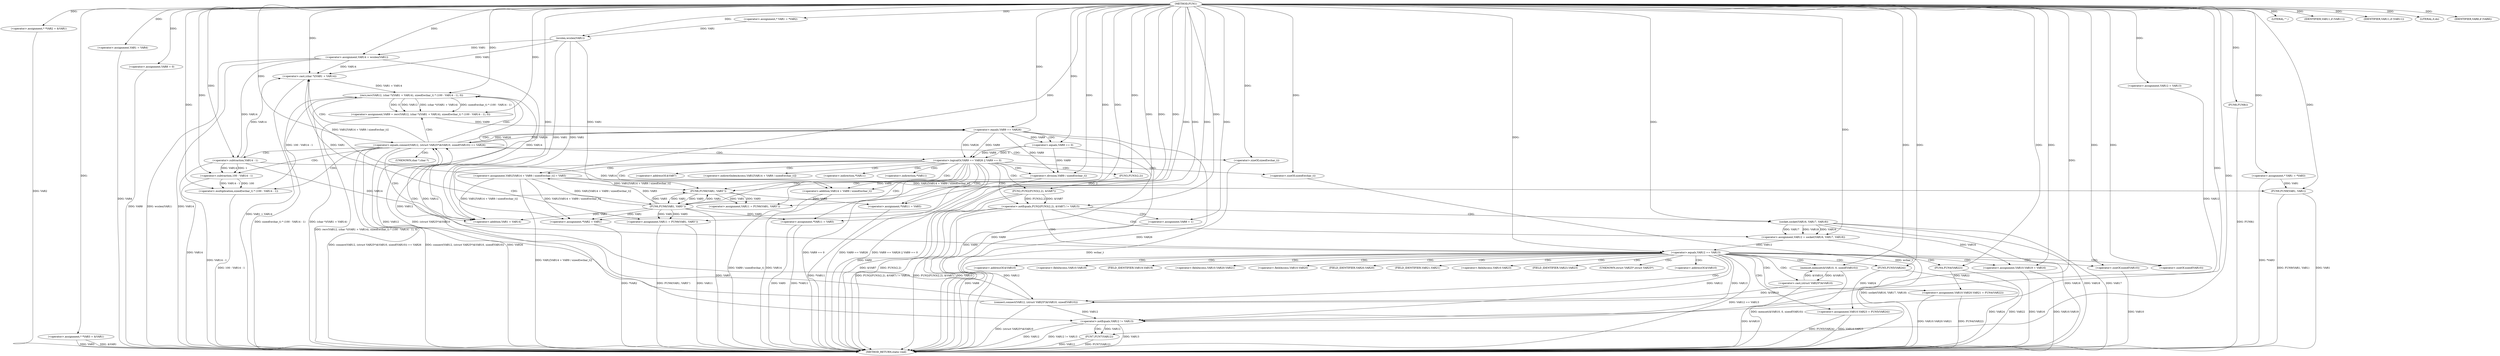 digraph FUN1 {  
"1000100" [label = "(METHOD,FUN1)" ]
"1000294" [label = "(METHOD_RETURN,static void)" ]
"1000104" [label = "(<operator>.assignment,* *VAR2 = &VAR1)" ]
"1000109" [label = "(<operator>.assignment,* *VAR3 = &VAR1)" ]
"1000113" [label = "(LITERAL,\"\",)" ]
"1000114" [label = "(<operator>.assignment,VAR1 = VAR4)" ]
"1000119" [label = "(<operator>.assignment,* VAR1 = *VAR2)" ]
"1000126" [label = "(<operator>.assignment,VAR8 = 0)" ]
"1000133" [label = "(<operator>.assignment,VAR12 = VAR13)" ]
"1000137" [label = "(<operator>.assignment,VAR14 = wcslen(VAR1))" ]
"1000139" [label = "(wcslen,wcslen(VAR1))" ]
"1000144" [label = "(<operator>.notEquals,FUN2(FUN3(2,2), &VAR7) != VAR15)" ]
"1000145" [label = "(FUN2,FUN2(FUN3(2,2), &VAR7))" ]
"1000146" [label = "(FUN3,FUN3(2,2))" ]
"1000154" [label = "(<operator>.assignment,VAR8 = 1)" ]
"1000157" [label = "(<operator>.assignment,VAR12 = socket(VAR16, VAR17, VAR18))" ]
"1000159" [label = "(socket,socket(VAR16, VAR17, VAR18))" ]
"1000164" [label = "(<operator>.equals,VAR12 == VAR13)" ]
"1000169" [label = "(memset,memset(&VAR10, 0, sizeof(VAR10)))" ]
"1000173" [label = "(<operator>.sizeOf,sizeof(VAR10))" ]
"1000175" [label = "(<operator>.assignment,VAR10.VAR19 = VAR16)" ]
"1000180" [label = "(<operator>.assignment,VAR10.VAR20.VAR21 = FUN4(VAR22))" ]
"1000186" [label = "(FUN4,FUN4(VAR22))" ]
"1000188" [label = "(<operator>.assignment,VAR10.VAR23 = FUN5(VAR24))" ]
"1000192" [label = "(FUN5,FUN5(VAR24))" ]
"1000195" [label = "(<operator>.equals,connect(VAR12, (struct VAR25*)&VAR10, sizeof(VAR10)) == VAR26)" ]
"1000196" [label = "(connect,connect(VAR12, (struct VAR25*)&VAR10, sizeof(VAR10)))" ]
"1000198" [label = "(<operator>.cast,(struct VAR25*)&VAR10)" ]
"1000202" [label = "(<operator>.sizeOf,sizeof(VAR10))" ]
"1000207" [label = "(<operator>.assignment,VAR9 = recv(VAR12, (char *)(VAR1 + VAR14), sizeof(wchar_t) * (100 - VAR14 - 1), 0))" ]
"1000209" [label = "(recv,recv(VAR12, (char *)(VAR1 + VAR14), sizeof(wchar_t) * (100 - VAR14 - 1), 0))" ]
"1000211" [label = "(<operator>.cast,(char *)(VAR1 + VAR14))" ]
"1000213" [label = "(<operator>.addition,VAR1 + VAR14)" ]
"1000216" [label = "(<operator>.multiplication,sizeof(wchar_t) * (100 - VAR14 - 1))" ]
"1000217" [label = "(<operator>.sizeOf,sizeof(wchar_t))" ]
"1000219" [label = "(<operator>.subtraction,100 - VAR14 - 1)" ]
"1000221" [label = "(<operator>.subtraction,VAR14 - 1)" ]
"1000226" [label = "(<operator>.logicalOr,VAR9 == VAR26 || VAR9 == 0)" ]
"1000227" [label = "(<operator>.equals,VAR9 == VAR26)" ]
"1000230" [label = "(<operator>.equals,VAR9 == 0)" ]
"1000235" [label = "(<operator>.assignment,VAR1[VAR14 + VAR9 / sizeof(wchar_t)] = VAR5)" ]
"1000238" [label = "(<operator>.addition,VAR14 + VAR9 / sizeof(wchar_t))" ]
"1000240" [label = "(<operator>.division,VAR9 / sizeof(wchar_t))" ]
"1000242" [label = "(<operator>.sizeOf,sizeof(wchar_t))" ]
"1000245" [label = "(<operator>.assignment,VAR11 = FUN6(VAR1, VAR5''))" ]
"1000247" [label = "(FUN6,FUN6(VAR1, VAR5''))" ]
"1000251" [label = "(IDENTIFIER,VAR11,if (VAR11))" ]
"1000253" [label = "(<operator>.assignment,*VAR11 = VAR5)" ]
"1000257" [label = "(<operator>.assignment,VAR11 = FUN6(VAR1, VAR5''))" ]
"1000259" [label = "(FUN6,FUN6(VAR1, VAR5''))" ]
"1000263" [label = "(IDENTIFIER,VAR11,if (VAR11))" ]
"1000265" [label = "(<operator>.assignment,*VAR11 = VAR5)" ]
"1000269" [label = "(LITERAL,0,do)" ]
"1000271" [label = "(<operator>.notEquals,VAR12 != VAR13)" ]
"1000275" [label = "(FUN7,FUN7(VAR12))" ]
"1000278" [label = "(IDENTIFIER,VAR8,if (VAR8))" ]
"1000280" [label = "(FUN8,FUN8())" ]
"1000281" [label = "(<operator>.assignment,*VAR2 = VAR1)" ]
"1000287" [label = "(<operator>.assignment,* VAR1 = *VAR3)" ]
"1000291" [label = "(FUN9,FUN9(VAR1, VAR1))" ]
"1000149" [label = "(<operator>.addressOf,&VAR7)" ]
"1000170" [label = "(<operator>.addressOf,&VAR10)" ]
"1000176" [label = "(<operator>.fieldAccess,VAR10.VAR19)" ]
"1000178" [label = "(FIELD_IDENTIFIER,VAR19,VAR19)" ]
"1000181" [label = "(<operator>.fieldAccess,VAR10.VAR20.VAR21)" ]
"1000182" [label = "(<operator>.fieldAccess,VAR10.VAR20)" ]
"1000184" [label = "(FIELD_IDENTIFIER,VAR20,VAR20)" ]
"1000185" [label = "(FIELD_IDENTIFIER,VAR21,VAR21)" ]
"1000189" [label = "(<operator>.fieldAccess,VAR10.VAR23)" ]
"1000191" [label = "(FIELD_IDENTIFIER,VAR23,VAR23)" ]
"1000199" [label = "(UNKNOWN,struct VAR25*,struct VAR25*)" ]
"1000200" [label = "(<operator>.addressOf,&VAR10)" ]
"1000212" [label = "(UNKNOWN,char *,char *)" ]
"1000236" [label = "(<operator>.indirectIndexAccess,VAR1[VAR14 + VAR9 / sizeof(wchar_t)])" ]
"1000254" [label = "(<operator>.indirection,*VAR11)" ]
"1000266" [label = "(<operator>.indirection,*VAR11)" ]
  "1000186" -> "1000294"  [ label = "DDG: VAR22"] 
  "1000137" -> "1000294"  [ label = "DDG: wcslen(VAR1)"] 
  "1000180" -> "1000294"  [ label = "DDG: VAR10.VAR20.VAR21"] 
  "1000230" -> "1000294"  [ label = "DDG: VAR9"] 
  "1000271" -> "1000294"  [ label = "DDG: VAR13"] 
  "1000257" -> "1000294"  [ label = "DDG: FUN6(VAR1, VAR5'')"] 
  "1000157" -> "1000294"  [ label = "DDG: socket(VAR16, VAR17, VAR18)"] 
  "1000164" -> "1000294"  [ label = "DDG: VAR12 == VAR13"] 
  "1000180" -> "1000294"  [ label = "DDG: FUN4(VAR22)"] 
  "1000291" -> "1000294"  [ label = "DDG: FUN9(VAR1, VAR1)"] 
  "1000219" -> "1000294"  [ label = "DDG: VAR14 - 1"] 
  "1000226" -> "1000294"  [ label = "DDG: VAR9 == VAR26"] 
  "1000291" -> "1000294"  [ label = "DDG: VAR1"] 
  "1000207" -> "1000294"  [ label = "DDG: recv(VAR12, (char *)(VAR1 + VAR14), sizeof(wchar_t) * (100 - VAR14 - 1), 0)"] 
  "1000281" -> "1000294"  [ label = "DDG: *VAR2"] 
  "1000235" -> "1000294"  [ label = "DDG: VAR1[VAR14 + VAR9 / sizeof(wchar_t)]"] 
  "1000144" -> "1000294"  [ label = "DDG: VAR15"] 
  "1000238" -> "1000294"  [ label = "DDG: VAR14"] 
  "1000275" -> "1000294"  [ label = "DDG: FUN7(VAR12)"] 
  "1000169" -> "1000294"  [ label = "DDG: memset(&VAR10, 0, sizeof(VAR10))"] 
  "1000280" -> "1000294"  [ label = "DDG: FUN8()"] 
  "1000198" -> "1000294"  [ label = "DDG: &VAR10"] 
  "1000209" -> "1000294"  [ label = "DDG: sizeof(wchar_t) * (100 - VAR14 - 1)"] 
  "1000175" -> "1000294"  [ label = "DDG: VAR16"] 
  "1000104" -> "1000294"  [ label = "DDG: VAR2"] 
  "1000226" -> "1000294"  [ label = "DDG: VAR9 == VAR26 || VAR9 == 0"] 
  "1000216" -> "1000294"  [ label = "DDG: 100 - VAR14 - 1"] 
  "1000238" -> "1000294"  [ label = "DDG: VAR9 / sizeof(wchar_t)"] 
  "1000159" -> "1000294"  [ label = "DDG: VAR16"] 
  "1000227" -> "1000294"  [ label = "DDG: VAR9"] 
  "1000253" -> "1000294"  [ label = "DDG: *VAR11"] 
  "1000188" -> "1000294"  [ label = "DDG: VAR10.VAR23"] 
  "1000195" -> "1000294"  [ label = "DDG: connect(VAR12, (struct VAR25*)&VAR10, sizeof(VAR10)) == VAR26"] 
  "1000265" -> "1000294"  [ label = "DDG: VAR5"] 
  "1000227" -> "1000294"  [ label = "DDG: VAR26"] 
  "1000154" -> "1000294"  [ label = "DDG: VAR8"] 
  "1000144" -> "1000294"  [ label = "DDG: FUN2(FUN3(2,2), &VAR7) != VAR15"] 
  "1000287" -> "1000294"  [ label = "DDG: *VAR3"] 
  "1000217" -> "1000294"  [ label = "DDG: wchar_t"] 
  "1000202" -> "1000294"  [ label = "DDG: VAR10"] 
  "1000221" -> "1000294"  [ label = "DDG: VAR14"] 
  "1000145" -> "1000294"  [ label = "DDG: &VAR7"] 
  "1000257" -> "1000294"  [ label = "DDG: VAR11"] 
  "1000175" -> "1000294"  [ label = "DDG: VAR10.VAR19"] 
  "1000126" -> "1000294"  [ label = "DDG: VAR8"] 
  "1000265" -> "1000294"  [ label = "DDG: *VAR11"] 
  "1000275" -> "1000294"  [ label = "DDG: VAR12"] 
  "1000211" -> "1000294"  [ label = "DDG: VAR1 + VAR14"] 
  "1000192" -> "1000294"  [ label = "DDG: VAR24"] 
  "1000209" -> "1000294"  [ label = "DDG: (char *)(VAR1 + VAR14)"] 
  "1000109" -> "1000294"  [ label = "DDG: VAR3"] 
  "1000226" -> "1000294"  [ label = "DDG: VAR9 == 0"] 
  "1000144" -> "1000294"  [ label = "DDG: FUN2(FUN3(2,2), &VAR7)"] 
  "1000259" -> "1000294"  [ label = "DDG: VAR5"] 
  "1000271" -> "1000294"  [ label = "DDG: VAR12"] 
  "1000137" -> "1000294"  [ label = "DDG: VAR14"] 
  "1000195" -> "1000294"  [ label = "DDG: connect(VAR12, (struct VAR25*)&VAR10, sizeof(VAR10))"] 
  "1000159" -> "1000294"  [ label = "DDG: VAR18"] 
  "1000145" -> "1000294"  [ label = "DDG: FUN3(2,2)"] 
  "1000240" -> "1000294"  [ label = "DDG: VAR9"] 
  "1000271" -> "1000294"  [ label = "DDG: VAR12 != VAR13"] 
  "1000114" -> "1000294"  [ label = "DDG: VAR4"] 
  "1000188" -> "1000294"  [ label = "DDG: FUN5(VAR24)"] 
  "1000109" -> "1000294"  [ label = "DDG: &VAR1"] 
  "1000159" -> "1000294"  [ label = "DDG: VAR17"] 
  "1000242" -> "1000294"  [ label = "DDG: wchar_t"] 
  "1000195" -> "1000294"  [ label = "DDG: VAR26"] 
  "1000196" -> "1000294"  [ label = "DDG: (struct VAR25*)&VAR10"] 
  "1000100" -> "1000104"  [ label = "DDG: "] 
  "1000100" -> "1000109"  [ label = "DDG: "] 
  "1000100" -> "1000113"  [ label = "DDG: "] 
  "1000100" -> "1000114"  [ label = "DDG: "] 
  "1000100" -> "1000119"  [ label = "DDG: "] 
  "1000100" -> "1000126"  [ label = "DDG: "] 
  "1000100" -> "1000133"  [ label = "DDG: "] 
  "1000139" -> "1000137"  [ label = "DDG: VAR1"] 
  "1000100" -> "1000137"  [ label = "DDG: "] 
  "1000119" -> "1000139"  [ label = "DDG: VAR1"] 
  "1000100" -> "1000139"  [ label = "DDG: "] 
  "1000145" -> "1000144"  [ label = "DDG: FUN3(2,2)"] 
  "1000145" -> "1000144"  [ label = "DDG: &VAR7"] 
  "1000146" -> "1000145"  [ label = "DDG: 2"] 
  "1000100" -> "1000146"  [ label = "DDG: "] 
  "1000100" -> "1000144"  [ label = "DDG: "] 
  "1000100" -> "1000154"  [ label = "DDG: "] 
  "1000159" -> "1000157"  [ label = "DDG: VAR16"] 
  "1000159" -> "1000157"  [ label = "DDG: VAR17"] 
  "1000159" -> "1000157"  [ label = "DDG: VAR18"] 
  "1000100" -> "1000157"  [ label = "DDG: "] 
  "1000100" -> "1000159"  [ label = "DDG: "] 
  "1000157" -> "1000164"  [ label = "DDG: VAR12"] 
  "1000100" -> "1000164"  [ label = "DDG: "] 
  "1000198" -> "1000169"  [ label = "DDG: &VAR10"] 
  "1000100" -> "1000169"  [ label = "DDG: "] 
  "1000100" -> "1000173"  [ label = "DDG: "] 
  "1000159" -> "1000175"  [ label = "DDG: VAR16"] 
  "1000100" -> "1000175"  [ label = "DDG: "] 
  "1000186" -> "1000180"  [ label = "DDG: VAR22"] 
  "1000100" -> "1000186"  [ label = "DDG: "] 
  "1000192" -> "1000188"  [ label = "DDG: VAR24"] 
  "1000100" -> "1000192"  [ label = "DDG: "] 
  "1000196" -> "1000195"  [ label = "DDG: VAR12"] 
  "1000196" -> "1000195"  [ label = "DDG: (struct VAR25*)&VAR10"] 
  "1000164" -> "1000196"  [ label = "DDG: VAR12"] 
  "1000100" -> "1000196"  [ label = "DDG: "] 
  "1000198" -> "1000196"  [ label = "DDG: &VAR10"] 
  "1000169" -> "1000198"  [ label = "DDG: &VAR10"] 
  "1000100" -> "1000202"  [ label = "DDG: "] 
  "1000227" -> "1000195"  [ label = "DDG: VAR26"] 
  "1000100" -> "1000195"  [ label = "DDG: "] 
  "1000209" -> "1000207"  [ label = "DDG: VAR12"] 
  "1000209" -> "1000207"  [ label = "DDG: (char *)(VAR1 + VAR14)"] 
  "1000209" -> "1000207"  [ label = "DDG: sizeof(wchar_t) * (100 - VAR14 - 1)"] 
  "1000209" -> "1000207"  [ label = "DDG: 0"] 
  "1000100" -> "1000207"  [ label = "DDG: "] 
  "1000196" -> "1000209"  [ label = "DDG: VAR12"] 
  "1000100" -> "1000209"  [ label = "DDG: "] 
  "1000211" -> "1000209"  [ label = "DDG: VAR1 + VAR14"] 
  "1000259" -> "1000211"  [ label = "DDG: VAR1"] 
  "1000235" -> "1000211"  [ label = "DDG: VAR1[VAR14 + VAR9 / sizeof(wchar_t)]"] 
  "1000139" -> "1000211"  [ label = "DDG: VAR1"] 
  "1000100" -> "1000211"  [ label = "DDG: "] 
  "1000137" -> "1000211"  [ label = "DDG: VAR14"] 
  "1000221" -> "1000211"  [ label = "DDG: VAR14"] 
  "1000259" -> "1000213"  [ label = "DDG: VAR1"] 
  "1000235" -> "1000213"  [ label = "DDG: VAR1[VAR14 + VAR9 / sizeof(wchar_t)]"] 
  "1000139" -> "1000213"  [ label = "DDG: VAR1"] 
  "1000100" -> "1000213"  [ label = "DDG: "] 
  "1000137" -> "1000213"  [ label = "DDG: VAR14"] 
  "1000221" -> "1000213"  [ label = "DDG: VAR14"] 
  "1000216" -> "1000209"  [ label = "DDG: 100 - VAR14 - 1"] 
  "1000100" -> "1000216"  [ label = "DDG: "] 
  "1000100" -> "1000217"  [ label = "DDG: "] 
  "1000219" -> "1000216"  [ label = "DDG: 100"] 
  "1000219" -> "1000216"  [ label = "DDG: VAR14 - 1"] 
  "1000100" -> "1000219"  [ label = "DDG: "] 
  "1000221" -> "1000219"  [ label = "DDG: VAR14"] 
  "1000221" -> "1000219"  [ label = "DDG: 1"] 
  "1000100" -> "1000221"  [ label = "DDG: "] 
  "1000137" -> "1000221"  [ label = "DDG: VAR14"] 
  "1000227" -> "1000226"  [ label = "DDG: VAR9"] 
  "1000227" -> "1000226"  [ label = "DDG: VAR26"] 
  "1000207" -> "1000227"  [ label = "DDG: VAR9"] 
  "1000100" -> "1000227"  [ label = "DDG: "] 
  "1000195" -> "1000227"  [ label = "DDG: VAR26"] 
  "1000230" -> "1000226"  [ label = "DDG: VAR9"] 
  "1000230" -> "1000226"  [ label = "DDG: 0"] 
  "1000227" -> "1000230"  [ label = "DDG: VAR9"] 
  "1000100" -> "1000230"  [ label = "DDG: "] 
  "1000259" -> "1000235"  [ label = "DDG: VAR5"] 
  "1000100" -> "1000235"  [ label = "DDG: "] 
  "1000221" -> "1000238"  [ label = "DDG: VAR14"] 
  "1000100" -> "1000238"  [ label = "DDG: "] 
  "1000240" -> "1000238"  [ label = "DDG: VAR9"] 
  "1000227" -> "1000240"  [ label = "DDG: VAR9"] 
  "1000230" -> "1000240"  [ label = "DDG: VAR9"] 
  "1000100" -> "1000240"  [ label = "DDG: "] 
  "1000100" -> "1000242"  [ label = "DDG: "] 
  "1000247" -> "1000245"  [ label = "DDG: VAR1"] 
  "1000247" -> "1000245"  [ label = "DDG: VAR5"] 
  "1000100" -> "1000245"  [ label = "DDG: "] 
  "1000235" -> "1000247"  [ label = "DDG: VAR1[VAR14 + VAR9 / sizeof(wchar_t)]"] 
  "1000100" -> "1000247"  [ label = "DDG: "] 
  "1000259" -> "1000247"  [ label = "DDG: VAR1"] 
  "1000139" -> "1000247"  [ label = "DDG: VAR1"] 
  "1000259" -> "1000247"  [ label = "DDG: VAR5"] 
  "1000100" -> "1000251"  [ label = "DDG: "] 
  "1000247" -> "1000253"  [ label = "DDG: VAR5"] 
  "1000100" -> "1000253"  [ label = "DDG: "] 
  "1000259" -> "1000257"  [ label = "DDG: VAR1"] 
  "1000259" -> "1000257"  [ label = "DDG: VAR5"] 
  "1000100" -> "1000257"  [ label = "DDG: "] 
  "1000247" -> "1000259"  [ label = "DDG: VAR1"] 
  "1000235" -> "1000259"  [ label = "DDG: VAR1[VAR14 + VAR9 / sizeof(wchar_t)]"] 
  "1000100" -> "1000259"  [ label = "DDG: "] 
  "1000247" -> "1000259"  [ label = "DDG: VAR5"] 
  "1000100" -> "1000263"  [ label = "DDG: "] 
  "1000259" -> "1000265"  [ label = "DDG: VAR5"] 
  "1000100" -> "1000265"  [ label = "DDG: "] 
  "1000100" -> "1000269"  [ label = "DDG: "] 
  "1000209" -> "1000271"  [ label = "DDG: VAR12"] 
  "1000133" -> "1000271"  [ label = "DDG: VAR12"] 
  "1000196" -> "1000271"  [ label = "DDG: VAR12"] 
  "1000164" -> "1000271"  [ label = "DDG: VAR12"] 
  "1000100" -> "1000271"  [ label = "DDG: "] 
  "1000164" -> "1000271"  [ label = "DDG: VAR13"] 
  "1000271" -> "1000275"  [ label = "DDG: VAR12"] 
  "1000100" -> "1000275"  [ label = "DDG: "] 
  "1000100" -> "1000278"  [ label = "DDG: "] 
  "1000100" -> "1000280"  [ label = "DDG: "] 
  "1000259" -> "1000281"  [ label = "DDG: VAR1"] 
  "1000235" -> "1000281"  [ label = "DDG: VAR1[VAR14 + VAR9 / sizeof(wchar_t)]"] 
  "1000139" -> "1000281"  [ label = "DDG: VAR1"] 
  "1000100" -> "1000281"  [ label = "DDG: "] 
  "1000100" -> "1000287"  [ label = "DDG: "] 
  "1000235" -> "1000291"  [ label = "DDG: VAR1[VAR14 + VAR9 / sizeof(wchar_t)]"] 
  "1000287" -> "1000291"  [ label = "DDG: VAR1"] 
  "1000100" -> "1000291"  [ label = "DDG: "] 
  "1000144" -> "1000164"  [ label = "CDG: "] 
  "1000144" -> "1000157"  [ label = "CDG: "] 
  "1000144" -> "1000154"  [ label = "CDG: "] 
  "1000144" -> "1000159"  [ label = "CDG: "] 
  "1000164" -> "1000200"  [ label = "CDG: "] 
  "1000164" -> "1000191"  [ label = "CDG: "] 
  "1000164" -> "1000199"  [ label = "CDG: "] 
  "1000164" -> "1000182"  [ label = "CDG: "] 
  "1000164" -> "1000180"  [ label = "CDG: "] 
  "1000164" -> "1000188"  [ label = "CDG: "] 
  "1000164" -> "1000175"  [ label = "CDG: "] 
  "1000164" -> "1000192"  [ label = "CDG: "] 
  "1000164" -> "1000176"  [ label = "CDG: "] 
  "1000164" -> "1000198"  [ label = "CDG: "] 
  "1000164" -> "1000185"  [ label = "CDG: "] 
  "1000164" -> "1000195"  [ label = "CDG: "] 
  "1000164" -> "1000186"  [ label = "CDG: "] 
  "1000164" -> "1000189"  [ label = "CDG: "] 
  "1000164" -> "1000169"  [ label = "CDG: "] 
  "1000164" -> "1000196"  [ label = "CDG: "] 
  "1000164" -> "1000178"  [ label = "CDG: "] 
  "1000164" -> "1000173"  [ label = "CDG: "] 
  "1000164" -> "1000202"  [ label = "CDG: "] 
  "1000164" -> "1000170"  [ label = "CDG: "] 
  "1000164" -> "1000184"  [ label = "CDG: "] 
  "1000164" -> "1000181"  [ label = "CDG: "] 
  "1000195" -> "1000211"  [ label = "CDG: "] 
  "1000195" -> "1000221"  [ label = "CDG: "] 
  "1000195" -> "1000227"  [ label = "CDG: "] 
  "1000195" -> "1000216"  [ label = "CDG: "] 
  "1000195" -> "1000219"  [ label = "CDG: "] 
  "1000195" -> "1000217"  [ label = "CDG: "] 
  "1000195" -> "1000226"  [ label = "CDG: "] 
  "1000195" -> "1000213"  [ label = "CDG: "] 
  "1000195" -> "1000212"  [ label = "CDG: "] 
  "1000195" -> "1000207"  [ label = "CDG: "] 
  "1000195" -> "1000209"  [ label = "CDG: "] 
  "1000226" -> "1000238"  [ label = "CDG: "] 
  "1000226" -> "1000259"  [ label = "CDG: "] 
  "1000226" -> "1000236"  [ label = "CDG: "] 
  "1000226" -> "1000242"  [ label = "CDG: "] 
  "1000226" -> "1000235"  [ label = "CDG: "] 
  "1000226" -> "1000240"  [ label = "CDG: "] 
  "1000226" -> "1000245"  [ label = "CDG: "] 
  "1000226" -> "1000247"  [ label = "CDG: "] 
  "1000226" -> "1000257"  [ label = "CDG: "] 
  "1000226" -> "1000254"  [ label = "CDG: "] 
  "1000226" -> "1000253"  [ label = "CDG: "] 
  "1000226" -> "1000144"  [ label = "CDG: "] 
  "1000226" -> "1000149"  [ label = "CDG: "] 
  "1000226" -> "1000145"  [ label = "CDG: "] 
  "1000226" -> "1000146"  [ label = "CDG: "] 
  "1000226" -> "1000265"  [ label = "CDG: "] 
  "1000226" -> "1000266"  [ label = "CDG: "] 
  "1000227" -> "1000230"  [ label = "CDG: "] 
  "1000271" -> "1000275"  [ label = "CDG: "] 
}
